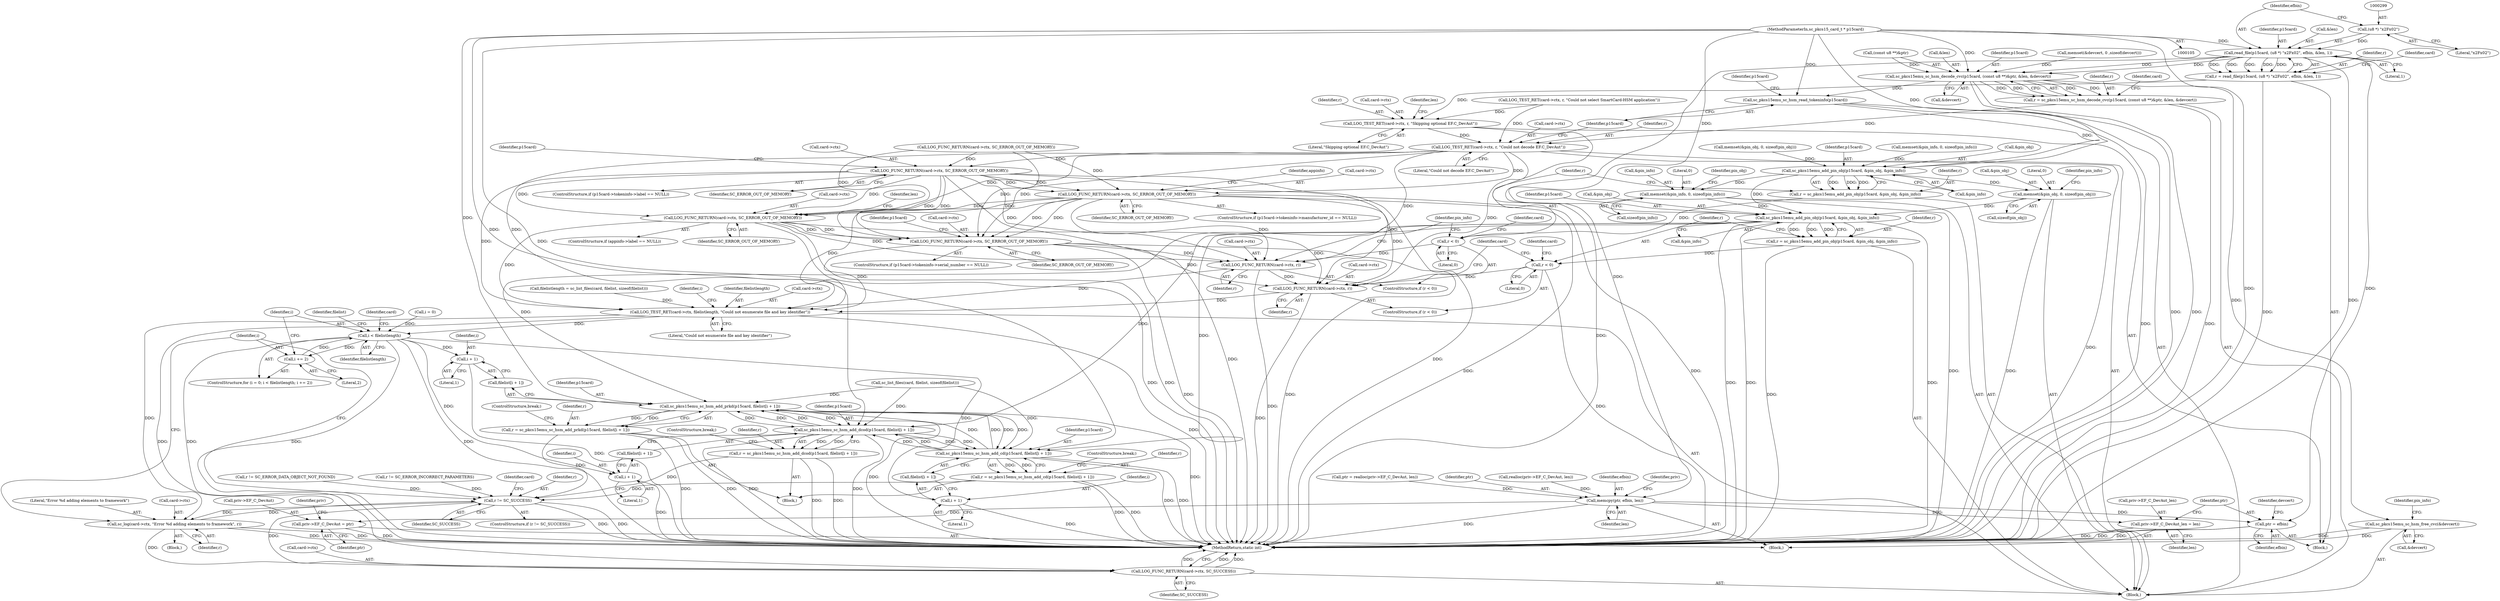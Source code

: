 digraph "0_OpenSC_360e95d45ac4123255a4c796db96337f332160ad#diff-d643a0fa169471dbf2912f4866dc49c5_6@API" {
"1000296" [label="(Call,read_file(p15card, (u8 *) \"\x2F\x02\", efbin, &len, 1))"];
"1000106" [label="(MethodParameterIn,sc_pkcs15_card_t * p15card)"];
"1000298" [label="(Call,(u8 *) \"\x2F\x02\")"];
"1000294" [label="(Call,r = read_file(p15card, (u8 *) \"\x2F\x02\", efbin, &len, 1))"];
"1000305" [label="(Call,LOG_TEST_RET(card->ctx, r, \"Skipping optional EF.C_DevAut\"))"];
"1000361" [label="(Call,LOG_TEST_RET(card->ctx, r, \"Could not decode EF.C_DevAut\"))"];
"1000421" [label="(Call,LOG_FUNC_RETURN(card->ctx, SC_ERROR_OUT_OF_MEMORY))"];
"1000509" [label="(Call,LOG_FUNC_RETURN(card->ctx, SC_ERROR_OUT_OF_MEMORY))"];
"1000530" [label="(Call,LOG_FUNC_RETURN(card->ctx, SC_ERROR_OUT_OF_MEMORY))"];
"1000571" [label="(Call,LOG_FUNC_RETURN(card->ctx, SC_ERROR_OUT_OF_MEMORY))"];
"1000767" [label="(Call,LOG_FUNC_RETURN(card->ctx, r))"];
"1000917" [label="(Call,LOG_FUNC_RETURN(card->ctx, r))"];
"1001021" [label="(Call,LOG_TEST_RET(card->ctx, filelistlength, \"Could not enumerate file and key identifier\"))"];
"1001031" [label="(Call,i < filelistlength)"];
"1001034" [label="(Call,i += 2)"];
"1001050" [label="(Call,i + 1)"];
"1001061" [label="(Call,i + 1)"];
"1001072" [label="(Call,i + 1)"];
"1001081" [label="(Call,sc_log(card->ctx, \"Error %d adding elements to framework\", r))"];
"1001077" [label="(Call,r != SC_SUCCESS)"];
"1001087" [label="(Call,LOG_FUNC_RETURN(card->ctx, SC_SUCCESS))"];
"1000326" [label="(Call,memcpy(ptr, efbin, len))"];
"1000330" [label="(Call,priv->EF_C_DevAut = ptr)"];
"1000335" [label="(Call,priv->EF_C_DevAut_len = len)"];
"1000340" [label="(Call,ptr = efbin)"];
"1000351" [label="(Call,sc_pkcs15emu_sc_hsm_decode_cvc(p15card, (const u8 **)&ptr, &len, &devcert))"];
"1000349" [label="(Call,r = sc_pkcs15emu_sc_hsm_decode_cvc(p15card, (const u8 **)&ptr, &len, &devcert))"];
"1000367" [label="(Call,sc_pkcs15emu_sc_hsm_read_tokeninfo(p15card))"];
"1000757" [label="(Call,sc_pkcs15emu_add_pin_obj(p15card, &pin_obj, &pin_info))"];
"1000755" [label="(Call,r = sc_pkcs15emu_add_pin_obj(p15card, &pin_obj, &pin_info))"];
"1000764" [label="(Call,r < 0)"];
"1000772" [label="(Call,memset(&pin_info, 0, sizeof(pin_info)))"];
"1000907" [label="(Call,sc_pkcs15emu_add_pin_obj(p15card, &pin_obj, &pin_info))"];
"1000905" [label="(Call,r = sc_pkcs15emu_add_pin_obj(p15card, &pin_obj, &pin_info))"];
"1000914" [label="(Call,r < 0)"];
"1001046" [label="(Call,sc_pkcs15emu_sc_hsm_add_prkd(p15card, filelist[i + 1]))"];
"1001044" [label="(Call,r = sc_pkcs15emu_sc_hsm_add_prkd(p15card, filelist[i + 1]))"];
"1001057" [label="(Call,sc_pkcs15emu_sc_hsm_add_dcod(p15card, filelist[i + 1]))"];
"1001055" [label="(Call,r = sc_pkcs15emu_sc_hsm_add_dcod(p15card, filelist[i + 1]))"];
"1001068" [label="(Call,sc_pkcs15emu_sc_hsm_add_cd(p15card, filelist[i + 1]))"];
"1001066" [label="(Call,r = sc_pkcs15emu_sc_hsm_add_cd(p15card, filelist[i + 1]))"];
"1000778" [label="(Call,memset(&pin_obj, 0, sizeof(pin_obj)))"];
"1000603" [label="(Call,sc_pkcs15emu_sc_hsm_free_cvc(&devcert))"];
"1000359" [label="(Call,&devcert)"];
"1001058" [label="(Identifier,p15card)"];
"1000926" [label="(Identifier,card)"];
"1001052" [label="(Literal,1)"];
"1001080" [label="(Block,)"];
"1001053" [label="(ControlStructure,break;)"];
"1000367" [label="(Call,sc_pkcs15emu_sc_hsm_read_tokeninfo(p15card))"];
"1000536" [label="(Identifier,len)"];
"1001031" [label="(Call,i < filelistlength)"];
"1000768" [label="(Call,card->ctx)"];
"1000780" [label="(Identifier,pin_obj)"];
"1001027" [label="(ControlStructure,for (i = 0; i < filelistlength; i += 2))"];
"1001070" [label="(Call,filelist[i + 1])"];
"1000757" [label="(Call,sc_pkcs15emu_add_pin_obj(p15card, &pin_obj, &pin_info))"];
"1000335" [label="(Call,priv->EF_C_DevAut_len = len)"];
"1000357" [label="(Call,&len)"];
"1000604" [label="(Call,&devcert)"];
"1001057" [label="(Call,sc_pkcs15emu_sc_hsm_add_dcod(p15card, filelist[i + 1]))"];
"1000510" [label="(Call,card->ctx)"];
"1001069" [label="(Identifier,p15card)"];
"1001003" [label="(Call,r != SC_ERROR_DATA_OBJECT_NOT_FOUND)"];
"1001079" [label="(Identifier,SC_SUCCESS)"];
"1001082" [label="(Call,card->ctx)"];
"1000302" [label="(Call,&len)"];
"1000782" [label="(Call,sizeof(pin_obj))"];
"1001006" [label="(Call,r != SC_ERROR_INCORRECT_PARAMETERS)"];
"1000301" [label="(Identifier,efbin)"];
"1000332" [label="(Identifier,priv)"];
"1000918" [label="(Call,card->ctx)"];
"1001014" [label="(Call,filelistlength = sc_list_files(card, filelist, sizeof(filelist)))"];
"1000298" [label="(Call,(u8 *) \"\x2F\x02\")"];
"1000362" [label="(Call,card->ctx)"];
"1000297" [label="(Identifier,p15card)"];
"1001073" [label="(Identifier,i)"];
"1001075" [label="(ControlStructure,break;)"];
"1001088" [label="(Call,card->ctx)"];
"1000325" [label="(Block,)"];
"1000612" [label="(Call,memset(&pin_obj, 0, sizeof(pin_obj)))"];
"1001029" [label="(Identifier,i)"];
"1000316" [label="(Call,ptr = realloc(priv->EF_C_DevAut, len))"];
"1000339" [label="(Identifier,len)"];
"1001074" [label="(Literal,1)"];
"1000361" [label="(Call,LOG_TEST_RET(card->ctx, r, \"Could not decode EF.C_DevAut\"))"];
"1000330" [label="(Call,priv->EF_C_DevAut = ptr)"];
"1000336" [label="(Call,priv->EF_C_DevAut_len)"];
"1000906" [label="(Identifier,r)"];
"1000756" [label="(Identifier,r)"];
"1000769" [label="(Identifier,card)"];
"1000366" [label="(Literal,\"Could not decode EF.C_DevAut\")"];
"1000524" [label="(ControlStructure,if (appinfo->label == NULL))"];
"1000329" [label="(Identifier,len)"];
"1001066" [label="(Call,r = sc_pkcs15emu_sc_hsm_add_cd(p15card, filelist[i + 1]))"];
"1000513" [label="(Identifier,SC_ERROR_OUT_OF_MEMORY)"];
"1001021" [label="(Call,LOG_TEST_RET(card->ctx, filelistlength, \"Could not enumerate file and key identifier\"))"];
"1000755" [label="(Call,r = sc_pkcs15emu_add_pin_obj(p15card, &pin_obj, &pin_info))"];
"1001062" [label="(Identifier,i)"];
"1000327" [label="(Identifier,ptr)"];
"1000909" [label="(Call,&pin_obj)"];
"1001055" [label="(Call,r = sc_pkcs15emu_sc_hsm_add_dcod(p15card, filelist[i + 1]))"];
"1000341" [label="(Identifier,ptr)"];
"1000345" [label="(Identifier,devcert)"];
"1000571" [label="(Call,LOG_FUNC_RETURN(card->ctx, SC_ERROR_OUT_OF_MEMORY))"];
"1000107" [label="(Block,)"];
"1000764" [label="(Call,r < 0)"];
"1000579" [label="(Identifier,p15card)"];
"1000306" [label="(Call,card->ctx)"];
"1000326" [label="(Call,memcpy(ptr, efbin, len))"];
"1000352" [label="(Identifier,p15card)"];
"1000774" [label="(Identifier,pin_info)"];
"1001033" [label="(Identifier,filelistlength)"];
"1001085" [label="(Literal,\"Error %d adding elements to framework\")"];
"1000530" [label="(Call,LOG_FUNC_RETURN(card->ctx, SC_ERROR_OUT_OF_MEMORY))"];
"1000300" [label="(Literal,\"\x2F\x02\")"];
"1000350" [label="(Identifier,r)"];
"1000916" [label="(Literal,0)"];
"1000154" [label="(Call,LOG_FUNC_RETURN(card->ctx, SC_ERROR_OUT_OF_MEMORY))"];
"1001072" [label="(Call,i + 1)"];
"1001047" [label="(Identifier,p15card)"];
"1001036" [label="(Literal,2)"];
"1000334" [label="(Identifier,ptr)"];
"1000305" [label="(Call,LOG_TEST_RET(card->ctx, r, \"Skipping optional EF.C_DevAut\"))"];
"1000779" [label="(Call,&pin_obj)"];
"1000907" [label="(Call,sc_pkcs15emu_add_pin_obj(p15card, &pin_obj, &pin_info))"];
"1001046" [label="(Call,sc_pkcs15emu_sc_hsm_add_prkd(p15card, filelist[i + 1]))"];
"1000761" [label="(Call,&pin_info)"];
"1001063" [label="(Literal,1)"];
"1001092" [label="(MethodReturn,static int)"];
"1001081" [label="(Call,sc_log(card->ctx, \"Error %d adding elements to framework\", r))"];
"1000758" [label="(Identifier,p15card)"];
"1000919" [label="(Identifier,card)"];
"1001083" [label="(Identifier,card)"];
"1000309" [label="(Identifier,r)"];
"1000343" [label="(Call,memset(&devcert, 0 ,sizeof(devcert)))"];
"1000342" [label="(Identifier,efbin)"];
"1001051" [label="(Identifier,i)"];
"1000914" [label="(Call,r < 0)"];
"1001061" [label="(Call,i + 1)"];
"1001025" [label="(Identifier,filelistlength)"];
"1000534" [label="(Identifier,SC_ERROR_OUT_OF_MEMORY)"];
"1000337" [label="(Identifier,priv)"];
"1001091" [label="(Identifier,SC_SUCCESS)"];
"1000765" [label="(Identifier,r)"];
"1000606" [label="(Call,memset(&pin_info, 0, sizeof(pin_info)))"];
"1000531" [label="(Call,card->ctx)"];
"1000771" [label="(Identifier,r)"];
"1000773" [label="(Call,&pin_info)"];
"1000318" [label="(Call,realloc(priv->EF_C_DevAut, len))"];
"1000363" [label="(Identifier,card)"];
"1000431" [label="(Identifier,p15card)"];
"1000351" [label="(Call,sc_pkcs15emu_sc_hsm_decode_cvc(p15card, (const u8 **)&ptr, &len, &devcert))"];
"1001067" [label="(Identifier,r)"];
"1001026" [label="(Literal,\"Could not enumerate file and key identifier\")"];
"1000516" [label="(Identifier,appinfo)"];
"1000196" [label="(Call,LOG_TEST_RET(card->ctx, r, \"Could not select SmartCard-HSM application\"))"];
"1000349" [label="(Call,r = sc_pkcs15emu_sc_hsm_decode_cvc(p15card, (const u8 **)&ptr, &len, &devcert))"];
"1001045" [label="(Identifier,r)"];
"1000304" [label="(Literal,1)"];
"1000917" [label="(Call,LOG_FUNC_RETURN(card->ctx, r))"];
"1000365" [label="(Identifier,r)"];
"1001086" [label="(Identifier,r)"];
"1000767" [label="(Call,LOG_FUNC_RETURN(card->ctx, r))"];
"1000572" [label="(Call,card->ctx)"];
"1001022" [label="(Call,card->ctx)"];
"1000563" [label="(ControlStructure,if (p15card->tokeninfo->serial_number == NULL))"];
"1001078" [label="(Identifier,r)"];
"1001056" [label="(Identifier,r)"];
"1000759" [label="(Call,&pin_obj)"];
"1000766" [label="(Literal,0)"];
"1000603" [label="(Call,sc_pkcs15emu_sc_hsm_free_cvc(&devcert))"];
"1000294" [label="(Call,r = read_file(p15card, (u8 *) \"\x2F\x02\", efbin, &len, 1))"];
"1001044" [label="(Call,r = sc_pkcs15emu_sc_hsm_add_prkd(p15card, filelist[i + 1]))"];
"1001087" [label="(Call,LOG_FUNC_RETURN(card->ctx, SC_SUCCESS))"];
"1000921" [label="(Identifier,r)"];
"1000289" [label="(Block,)"];
"1000575" [label="(Identifier,SC_ERROR_OUT_OF_MEMORY)"];
"1001089" [label="(Identifier,card)"];
"1000313" [label="(Identifier,len)"];
"1001042" [label="(Block,)"];
"1001064" [label="(ControlStructure,break;)"];
"1000608" [label="(Identifier,pin_info)"];
"1000368" [label="(Identifier,p15card)"];
"1000509" [label="(Call,LOG_FUNC_RETURN(card->ctx, SC_ERROR_OUT_OF_MEMORY))"];
"1000295" [label="(Identifier,r)"];
"1000905" [label="(Call,r = sc_pkcs15emu_add_pin_obj(p15card, &pin_obj, &pin_info))"];
"1000296" [label="(Call,read_file(p15card, (u8 *) \"\x2F\x02\", efbin, &len, 1))"];
"1000908" [label="(Identifier,p15card)"];
"1001028" [label="(Call,i = 0)"];
"1001068" [label="(Call,sc_pkcs15emu_sc_hsm_add_cd(p15card, filelist[i + 1]))"];
"1000776" [label="(Call,sizeof(pin_info))"];
"1000911" [label="(Call,&pin_info)"];
"1001040" [label="(Identifier,filelist)"];
"1001048" [label="(Call,filelist[i + 1])"];
"1001059" [label="(Call,filelist[i + 1])"];
"1000501" [label="(ControlStructure,if (p15card->tokeninfo->manufacturer_id == NULL))"];
"1000328" [label="(Identifier,efbin)"];
"1000781" [label="(Literal,0)"];
"1000413" [label="(ControlStructure,if (p15card->tokeninfo->label == NULL))"];
"1000775" [label="(Literal,0)"];
"1000787" [label="(Identifier,pin_info)"];
"1000106" [label="(MethodParameterIn,sc_pkcs15_card_t * p15card)"];
"1001050" [label="(Call,i + 1)"];
"1001077" [label="(Call,r != SC_SUCCESS)"];
"1000425" [label="(Identifier,SC_ERROR_OUT_OF_MEMORY)"];
"1000772" [label="(Call,memset(&pin_info, 0, sizeof(pin_info)))"];
"1000373" [label="(Identifier,p15card)"];
"1000915" [label="(Identifier,r)"];
"1000763" [label="(ControlStructure,if (r < 0))"];
"1000331" [label="(Call,priv->EF_C_DevAut)"];
"1001076" [label="(ControlStructure,if (r != SC_SUCCESS))"];
"1000913" [label="(ControlStructure,if (r < 0))"];
"1000340" [label="(Call,ptr = efbin)"];
"1000421" [label="(Call,LOG_FUNC_RETURN(card->ctx, SC_ERROR_OUT_OF_MEMORY))"];
"1000422" [label="(Call,card->ctx)"];
"1000307" [label="(Identifier,card)"];
"1001034" [label="(Call,i += 2)"];
"1000353" [label="(Call,(const u8 **)&ptr)"];
"1001032" [label="(Identifier,i)"];
"1001035" [label="(Identifier,i)"];
"1000778" [label="(Call,memset(&pin_obj, 0, sizeof(pin_obj)))"];
"1001016" [label="(Call,sc_list_files(card, filelist, sizeof(filelist)))"];
"1000310" [label="(Literal,\"Skipping optional EF.C_DevAut\")"];
"1000296" -> "1000294"  [label="AST: "];
"1000296" -> "1000304"  [label="CFG: "];
"1000297" -> "1000296"  [label="AST: "];
"1000298" -> "1000296"  [label="AST: "];
"1000301" -> "1000296"  [label="AST: "];
"1000302" -> "1000296"  [label="AST: "];
"1000304" -> "1000296"  [label="AST: "];
"1000294" -> "1000296"  [label="CFG: "];
"1000296" -> "1001092"  [label="DDG: "];
"1000296" -> "1000294"  [label="DDG: "];
"1000296" -> "1000294"  [label="DDG: "];
"1000296" -> "1000294"  [label="DDG: "];
"1000296" -> "1000294"  [label="DDG: "];
"1000296" -> "1000294"  [label="DDG: "];
"1000106" -> "1000296"  [label="DDG: "];
"1000298" -> "1000296"  [label="DDG: "];
"1000296" -> "1000326"  [label="DDG: "];
"1000296" -> "1000340"  [label="DDG: "];
"1000296" -> "1000351"  [label="DDG: "];
"1000296" -> "1000351"  [label="DDG: "];
"1000106" -> "1000105"  [label="AST: "];
"1000106" -> "1001092"  [label="DDG: "];
"1000106" -> "1000351"  [label="DDG: "];
"1000106" -> "1000367"  [label="DDG: "];
"1000106" -> "1000757"  [label="DDG: "];
"1000106" -> "1000907"  [label="DDG: "];
"1000106" -> "1001046"  [label="DDG: "];
"1000106" -> "1001057"  [label="DDG: "];
"1000106" -> "1001068"  [label="DDG: "];
"1000298" -> "1000300"  [label="CFG: "];
"1000299" -> "1000298"  [label="AST: "];
"1000300" -> "1000298"  [label="AST: "];
"1000301" -> "1000298"  [label="CFG: "];
"1000294" -> "1000289"  [label="AST: "];
"1000295" -> "1000294"  [label="AST: "];
"1000307" -> "1000294"  [label="CFG: "];
"1000294" -> "1001092"  [label="DDG: "];
"1000294" -> "1000305"  [label="DDG: "];
"1000305" -> "1000289"  [label="AST: "];
"1000305" -> "1000310"  [label="CFG: "];
"1000306" -> "1000305"  [label="AST: "];
"1000309" -> "1000305"  [label="AST: "];
"1000310" -> "1000305"  [label="AST: "];
"1000313" -> "1000305"  [label="CFG: "];
"1000305" -> "1001092"  [label="DDG: "];
"1000196" -> "1000305"  [label="DDG: "];
"1000305" -> "1000361"  [label="DDG: "];
"1000361" -> "1000107"  [label="AST: "];
"1000361" -> "1000366"  [label="CFG: "];
"1000362" -> "1000361"  [label="AST: "];
"1000365" -> "1000361"  [label="AST: "];
"1000366" -> "1000361"  [label="AST: "];
"1000368" -> "1000361"  [label="CFG: "];
"1000361" -> "1001092"  [label="DDG: "];
"1000196" -> "1000361"  [label="DDG: "];
"1000349" -> "1000361"  [label="DDG: "];
"1000361" -> "1000421"  [label="DDG: "];
"1000361" -> "1000509"  [label="DDG: "];
"1000361" -> "1000530"  [label="DDG: "];
"1000361" -> "1000571"  [label="DDG: "];
"1000361" -> "1000767"  [label="DDG: "];
"1000361" -> "1000917"  [label="DDG: "];
"1000361" -> "1001021"  [label="DDG: "];
"1000421" -> "1000413"  [label="AST: "];
"1000421" -> "1000425"  [label="CFG: "];
"1000422" -> "1000421"  [label="AST: "];
"1000425" -> "1000421"  [label="AST: "];
"1000431" -> "1000421"  [label="CFG: "];
"1000421" -> "1001092"  [label="DDG: "];
"1000421" -> "1001092"  [label="DDG: "];
"1000154" -> "1000421"  [label="DDG: "];
"1000421" -> "1000509"  [label="DDG: "];
"1000421" -> "1000509"  [label="DDG: "];
"1000421" -> "1000530"  [label="DDG: "];
"1000421" -> "1000530"  [label="DDG: "];
"1000421" -> "1000571"  [label="DDG: "];
"1000421" -> "1000571"  [label="DDG: "];
"1000421" -> "1000767"  [label="DDG: "];
"1000421" -> "1000917"  [label="DDG: "];
"1000421" -> "1001021"  [label="DDG: "];
"1000509" -> "1000501"  [label="AST: "];
"1000509" -> "1000513"  [label="CFG: "];
"1000510" -> "1000509"  [label="AST: "];
"1000513" -> "1000509"  [label="AST: "];
"1000516" -> "1000509"  [label="CFG: "];
"1000509" -> "1001092"  [label="DDG: "];
"1000509" -> "1001092"  [label="DDG: "];
"1000154" -> "1000509"  [label="DDG: "];
"1000509" -> "1000530"  [label="DDG: "];
"1000509" -> "1000530"  [label="DDG: "];
"1000509" -> "1000571"  [label="DDG: "];
"1000509" -> "1000571"  [label="DDG: "];
"1000509" -> "1000767"  [label="DDG: "];
"1000509" -> "1000917"  [label="DDG: "];
"1000509" -> "1001021"  [label="DDG: "];
"1000530" -> "1000524"  [label="AST: "];
"1000530" -> "1000534"  [label="CFG: "];
"1000531" -> "1000530"  [label="AST: "];
"1000534" -> "1000530"  [label="AST: "];
"1000536" -> "1000530"  [label="CFG: "];
"1000530" -> "1001092"  [label="DDG: "];
"1000530" -> "1001092"  [label="DDG: "];
"1000154" -> "1000530"  [label="DDG: "];
"1000530" -> "1000571"  [label="DDG: "];
"1000530" -> "1000571"  [label="DDG: "];
"1000530" -> "1000767"  [label="DDG: "];
"1000530" -> "1000917"  [label="DDG: "];
"1000530" -> "1001021"  [label="DDG: "];
"1000571" -> "1000563"  [label="AST: "];
"1000571" -> "1000575"  [label="CFG: "];
"1000572" -> "1000571"  [label="AST: "];
"1000575" -> "1000571"  [label="AST: "];
"1000579" -> "1000571"  [label="CFG: "];
"1000571" -> "1001092"  [label="DDG: "];
"1000571" -> "1001092"  [label="DDG: "];
"1000154" -> "1000571"  [label="DDG: "];
"1000571" -> "1000767"  [label="DDG: "];
"1000571" -> "1000917"  [label="DDG: "];
"1000571" -> "1001021"  [label="DDG: "];
"1000767" -> "1000763"  [label="AST: "];
"1000767" -> "1000771"  [label="CFG: "];
"1000768" -> "1000767"  [label="AST: "];
"1000771" -> "1000767"  [label="AST: "];
"1000774" -> "1000767"  [label="CFG: "];
"1000767" -> "1001092"  [label="DDG: "];
"1000764" -> "1000767"  [label="DDG: "];
"1000767" -> "1000917"  [label="DDG: "];
"1000767" -> "1001021"  [label="DDG: "];
"1000917" -> "1000913"  [label="AST: "];
"1000917" -> "1000921"  [label="CFG: "];
"1000918" -> "1000917"  [label="AST: "];
"1000921" -> "1000917"  [label="AST: "];
"1000926" -> "1000917"  [label="CFG: "];
"1000917" -> "1001092"  [label="DDG: "];
"1000914" -> "1000917"  [label="DDG: "];
"1000917" -> "1001021"  [label="DDG: "];
"1001021" -> "1000107"  [label="AST: "];
"1001021" -> "1001026"  [label="CFG: "];
"1001022" -> "1001021"  [label="AST: "];
"1001025" -> "1001021"  [label="AST: "];
"1001026" -> "1001021"  [label="AST: "];
"1001029" -> "1001021"  [label="CFG: "];
"1001021" -> "1001092"  [label="DDG: "];
"1001014" -> "1001021"  [label="DDG: "];
"1001021" -> "1001031"  [label="DDG: "];
"1001021" -> "1001081"  [label="DDG: "];
"1001021" -> "1001087"  [label="DDG: "];
"1001031" -> "1001027"  [label="AST: "];
"1001031" -> "1001033"  [label="CFG: "];
"1001032" -> "1001031"  [label="AST: "];
"1001033" -> "1001031"  [label="AST: "];
"1001040" -> "1001031"  [label="CFG: "];
"1001089" -> "1001031"  [label="CFG: "];
"1001031" -> "1001092"  [label="DDG: "];
"1001031" -> "1001092"  [label="DDG: "];
"1001031" -> "1001092"  [label="DDG: "];
"1001034" -> "1001031"  [label="DDG: "];
"1001028" -> "1001031"  [label="DDG: "];
"1001031" -> "1001034"  [label="DDG: "];
"1001031" -> "1001050"  [label="DDG: "];
"1001031" -> "1001061"  [label="DDG: "];
"1001031" -> "1001072"  [label="DDG: "];
"1001034" -> "1001027"  [label="AST: "];
"1001034" -> "1001036"  [label="CFG: "];
"1001035" -> "1001034"  [label="AST: "];
"1001036" -> "1001034"  [label="AST: "];
"1001032" -> "1001034"  [label="CFG: "];
"1001050" -> "1001048"  [label="AST: "];
"1001050" -> "1001052"  [label="CFG: "];
"1001051" -> "1001050"  [label="AST: "];
"1001052" -> "1001050"  [label="AST: "];
"1001048" -> "1001050"  [label="CFG: "];
"1001050" -> "1001092"  [label="DDG: "];
"1001061" -> "1001059"  [label="AST: "];
"1001061" -> "1001063"  [label="CFG: "];
"1001062" -> "1001061"  [label="AST: "];
"1001063" -> "1001061"  [label="AST: "];
"1001059" -> "1001061"  [label="CFG: "];
"1001061" -> "1001092"  [label="DDG: "];
"1001072" -> "1001070"  [label="AST: "];
"1001072" -> "1001074"  [label="CFG: "];
"1001073" -> "1001072"  [label="AST: "];
"1001074" -> "1001072"  [label="AST: "];
"1001070" -> "1001072"  [label="CFG: "];
"1001072" -> "1001092"  [label="DDG: "];
"1001081" -> "1001080"  [label="AST: "];
"1001081" -> "1001086"  [label="CFG: "];
"1001082" -> "1001081"  [label="AST: "];
"1001085" -> "1001081"  [label="AST: "];
"1001086" -> "1001081"  [label="AST: "];
"1001035" -> "1001081"  [label="CFG: "];
"1001081" -> "1001092"  [label="DDG: "];
"1001081" -> "1001092"  [label="DDG: "];
"1001081" -> "1001077"  [label="DDG: "];
"1001077" -> "1001081"  [label="DDG: "];
"1001081" -> "1001087"  [label="DDG: "];
"1001077" -> "1001076"  [label="AST: "];
"1001077" -> "1001079"  [label="CFG: "];
"1001078" -> "1001077"  [label="AST: "];
"1001079" -> "1001077"  [label="AST: "];
"1001083" -> "1001077"  [label="CFG: "];
"1001035" -> "1001077"  [label="CFG: "];
"1001077" -> "1001092"  [label="DDG: "];
"1001077" -> "1001092"  [label="DDG: "];
"1001044" -> "1001077"  [label="DDG: "];
"1001055" -> "1001077"  [label="DDG: "];
"1001006" -> "1001077"  [label="DDG: "];
"1001003" -> "1001077"  [label="DDG: "];
"1001066" -> "1001077"  [label="DDG: "];
"1001077" -> "1001087"  [label="DDG: "];
"1001087" -> "1000107"  [label="AST: "];
"1001087" -> "1001091"  [label="CFG: "];
"1001088" -> "1001087"  [label="AST: "];
"1001091" -> "1001087"  [label="AST: "];
"1001092" -> "1001087"  [label="CFG: "];
"1001087" -> "1001092"  [label="DDG: "];
"1001087" -> "1001092"  [label="DDG: "];
"1001087" -> "1001092"  [label="DDG: "];
"1000326" -> "1000325"  [label="AST: "];
"1000326" -> "1000329"  [label="CFG: "];
"1000327" -> "1000326"  [label="AST: "];
"1000328" -> "1000326"  [label="AST: "];
"1000329" -> "1000326"  [label="AST: "];
"1000332" -> "1000326"  [label="CFG: "];
"1000326" -> "1001092"  [label="DDG: "];
"1000316" -> "1000326"  [label="DDG: "];
"1000318" -> "1000326"  [label="DDG: "];
"1000326" -> "1000330"  [label="DDG: "];
"1000326" -> "1000335"  [label="DDG: "];
"1000326" -> "1000340"  [label="DDG: "];
"1000330" -> "1000325"  [label="AST: "];
"1000330" -> "1000334"  [label="CFG: "];
"1000331" -> "1000330"  [label="AST: "];
"1000334" -> "1000330"  [label="AST: "];
"1000337" -> "1000330"  [label="CFG: "];
"1000330" -> "1001092"  [label="DDG: "];
"1000335" -> "1000325"  [label="AST: "];
"1000335" -> "1000339"  [label="CFG: "];
"1000336" -> "1000335"  [label="AST: "];
"1000339" -> "1000335"  [label="AST: "];
"1000341" -> "1000335"  [label="CFG: "];
"1000335" -> "1001092"  [label="DDG: "];
"1000340" -> "1000289"  [label="AST: "];
"1000340" -> "1000342"  [label="CFG: "];
"1000341" -> "1000340"  [label="AST: "];
"1000342" -> "1000340"  [label="AST: "];
"1000345" -> "1000340"  [label="CFG: "];
"1000340" -> "1001092"  [label="DDG: "];
"1000340" -> "1001092"  [label="DDG: "];
"1000351" -> "1000349"  [label="AST: "];
"1000351" -> "1000359"  [label="CFG: "];
"1000352" -> "1000351"  [label="AST: "];
"1000353" -> "1000351"  [label="AST: "];
"1000357" -> "1000351"  [label="AST: "];
"1000359" -> "1000351"  [label="AST: "];
"1000349" -> "1000351"  [label="CFG: "];
"1000351" -> "1001092"  [label="DDG: "];
"1000351" -> "1001092"  [label="DDG: "];
"1000351" -> "1000349"  [label="DDG: "];
"1000351" -> "1000349"  [label="DDG: "];
"1000351" -> "1000349"  [label="DDG: "];
"1000351" -> "1000349"  [label="DDG: "];
"1000353" -> "1000351"  [label="DDG: "];
"1000343" -> "1000351"  [label="DDG: "];
"1000351" -> "1000367"  [label="DDG: "];
"1000351" -> "1000603"  [label="DDG: "];
"1000349" -> "1000107"  [label="AST: "];
"1000350" -> "1000349"  [label="AST: "];
"1000363" -> "1000349"  [label="CFG: "];
"1000349" -> "1001092"  [label="DDG: "];
"1000367" -> "1000107"  [label="AST: "];
"1000367" -> "1000368"  [label="CFG: "];
"1000368" -> "1000367"  [label="AST: "];
"1000373" -> "1000367"  [label="CFG: "];
"1000367" -> "1001092"  [label="DDG: "];
"1000367" -> "1000757"  [label="DDG: "];
"1000757" -> "1000755"  [label="AST: "];
"1000757" -> "1000761"  [label="CFG: "];
"1000758" -> "1000757"  [label="AST: "];
"1000759" -> "1000757"  [label="AST: "];
"1000761" -> "1000757"  [label="AST: "];
"1000755" -> "1000757"  [label="CFG: "];
"1000757" -> "1000755"  [label="DDG: "];
"1000757" -> "1000755"  [label="DDG: "];
"1000757" -> "1000755"  [label="DDG: "];
"1000612" -> "1000757"  [label="DDG: "];
"1000606" -> "1000757"  [label="DDG: "];
"1000757" -> "1000772"  [label="DDG: "];
"1000757" -> "1000778"  [label="DDG: "];
"1000757" -> "1000907"  [label="DDG: "];
"1000755" -> "1000107"  [label="AST: "];
"1000756" -> "1000755"  [label="AST: "];
"1000765" -> "1000755"  [label="CFG: "];
"1000755" -> "1000764"  [label="DDG: "];
"1000764" -> "1000763"  [label="AST: "];
"1000764" -> "1000766"  [label="CFG: "];
"1000765" -> "1000764"  [label="AST: "];
"1000766" -> "1000764"  [label="AST: "];
"1000769" -> "1000764"  [label="CFG: "];
"1000774" -> "1000764"  [label="CFG: "];
"1000772" -> "1000107"  [label="AST: "];
"1000772" -> "1000776"  [label="CFG: "];
"1000773" -> "1000772"  [label="AST: "];
"1000775" -> "1000772"  [label="AST: "];
"1000776" -> "1000772"  [label="AST: "];
"1000780" -> "1000772"  [label="CFG: "];
"1000772" -> "1001092"  [label="DDG: "];
"1000772" -> "1000907"  [label="DDG: "];
"1000907" -> "1000905"  [label="AST: "];
"1000907" -> "1000911"  [label="CFG: "];
"1000908" -> "1000907"  [label="AST: "];
"1000909" -> "1000907"  [label="AST: "];
"1000911" -> "1000907"  [label="AST: "];
"1000905" -> "1000907"  [label="CFG: "];
"1000907" -> "1001092"  [label="DDG: "];
"1000907" -> "1001092"  [label="DDG: "];
"1000907" -> "1001092"  [label="DDG: "];
"1000907" -> "1000905"  [label="DDG: "];
"1000907" -> "1000905"  [label="DDG: "];
"1000907" -> "1000905"  [label="DDG: "];
"1000778" -> "1000907"  [label="DDG: "];
"1000907" -> "1001046"  [label="DDG: "];
"1000907" -> "1001057"  [label="DDG: "];
"1000907" -> "1001068"  [label="DDG: "];
"1000905" -> "1000107"  [label="AST: "];
"1000906" -> "1000905"  [label="AST: "];
"1000915" -> "1000905"  [label="CFG: "];
"1000905" -> "1001092"  [label="DDG: "];
"1000905" -> "1000914"  [label="DDG: "];
"1000914" -> "1000913"  [label="AST: "];
"1000914" -> "1000916"  [label="CFG: "];
"1000915" -> "1000914"  [label="AST: "];
"1000916" -> "1000914"  [label="AST: "];
"1000919" -> "1000914"  [label="CFG: "];
"1000926" -> "1000914"  [label="CFG: "];
"1000914" -> "1001092"  [label="DDG: "];
"1001046" -> "1001044"  [label="AST: "];
"1001046" -> "1001048"  [label="CFG: "];
"1001047" -> "1001046"  [label="AST: "];
"1001048" -> "1001046"  [label="AST: "];
"1001044" -> "1001046"  [label="CFG: "];
"1001046" -> "1001092"  [label="DDG: "];
"1001046" -> "1001092"  [label="DDG: "];
"1001046" -> "1001044"  [label="DDG: "];
"1001046" -> "1001044"  [label="DDG: "];
"1001057" -> "1001046"  [label="DDG: "];
"1001057" -> "1001046"  [label="DDG: "];
"1001068" -> "1001046"  [label="DDG: "];
"1001068" -> "1001046"  [label="DDG: "];
"1001016" -> "1001046"  [label="DDG: "];
"1001046" -> "1001057"  [label="DDG: "];
"1001046" -> "1001057"  [label="DDG: "];
"1001046" -> "1001068"  [label="DDG: "];
"1001046" -> "1001068"  [label="DDG: "];
"1001044" -> "1001042"  [label="AST: "];
"1001045" -> "1001044"  [label="AST: "];
"1001053" -> "1001044"  [label="CFG: "];
"1001044" -> "1001092"  [label="DDG: "];
"1001044" -> "1001092"  [label="DDG: "];
"1001057" -> "1001055"  [label="AST: "];
"1001057" -> "1001059"  [label="CFG: "];
"1001058" -> "1001057"  [label="AST: "];
"1001059" -> "1001057"  [label="AST: "];
"1001055" -> "1001057"  [label="CFG: "];
"1001057" -> "1001092"  [label="DDG: "];
"1001057" -> "1001092"  [label="DDG: "];
"1001057" -> "1001055"  [label="DDG: "];
"1001057" -> "1001055"  [label="DDG: "];
"1001068" -> "1001057"  [label="DDG: "];
"1001068" -> "1001057"  [label="DDG: "];
"1001016" -> "1001057"  [label="DDG: "];
"1001057" -> "1001068"  [label="DDG: "];
"1001057" -> "1001068"  [label="DDG: "];
"1001055" -> "1001042"  [label="AST: "];
"1001056" -> "1001055"  [label="AST: "];
"1001064" -> "1001055"  [label="CFG: "];
"1001055" -> "1001092"  [label="DDG: "];
"1001055" -> "1001092"  [label="DDG: "];
"1001068" -> "1001066"  [label="AST: "];
"1001068" -> "1001070"  [label="CFG: "];
"1001069" -> "1001068"  [label="AST: "];
"1001070" -> "1001068"  [label="AST: "];
"1001066" -> "1001068"  [label="CFG: "];
"1001068" -> "1001092"  [label="DDG: "];
"1001068" -> "1001092"  [label="DDG: "];
"1001068" -> "1001066"  [label="DDG: "];
"1001068" -> "1001066"  [label="DDG: "];
"1001016" -> "1001068"  [label="DDG: "];
"1001066" -> "1001042"  [label="AST: "];
"1001067" -> "1001066"  [label="AST: "];
"1001075" -> "1001066"  [label="CFG: "];
"1001066" -> "1001092"  [label="DDG: "];
"1001066" -> "1001092"  [label="DDG: "];
"1000778" -> "1000107"  [label="AST: "];
"1000778" -> "1000782"  [label="CFG: "];
"1000779" -> "1000778"  [label="AST: "];
"1000781" -> "1000778"  [label="AST: "];
"1000782" -> "1000778"  [label="AST: "];
"1000787" -> "1000778"  [label="CFG: "];
"1000778" -> "1001092"  [label="DDG: "];
"1000603" -> "1000107"  [label="AST: "];
"1000603" -> "1000604"  [label="CFG: "];
"1000604" -> "1000603"  [label="AST: "];
"1000608" -> "1000603"  [label="CFG: "];
"1000603" -> "1001092"  [label="DDG: "];
"1000603" -> "1001092"  [label="DDG: "];
}
